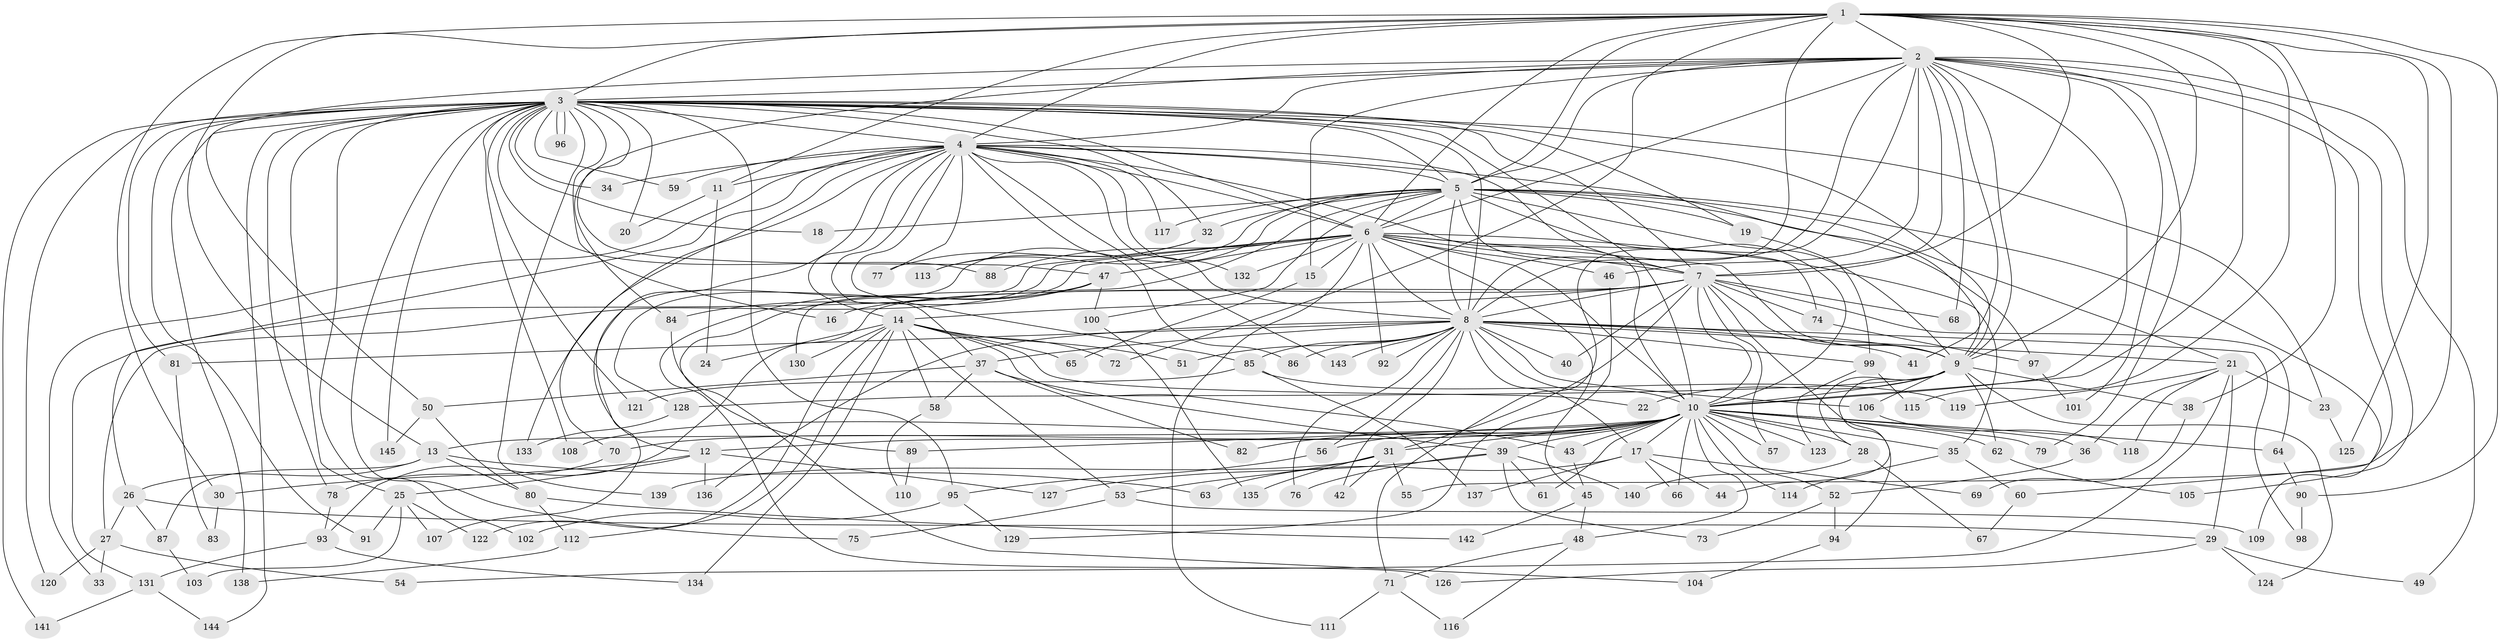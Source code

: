 // Generated by graph-tools (version 1.1) at 2025/49/03/09/25 03:49:32]
// undirected, 145 vertices, 315 edges
graph export_dot {
graph [start="1"]
  node [color=gray90,style=filled];
  1;
  2;
  3;
  4;
  5;
  6;
  7;
  8;
  9;
  10;
  11;
  12;
  13;
  14;
  15;
  16;
  17;
  18;
  19;
  20;
  21;
  22;
  23;
  24;
  25;
  26;
  27;
  28;
  29;
  30;
  31;
  32;
  33;
  34;
  35;
  36;
  37;
  38;
  39;
  40;
  41;
  42;
  43;
  44;
  45;
  46;
  47;
  48;
  49;
  50;
  51;
  52;
  53;
  54;
  55;
  56;
  57;
  58;
  59;
  60;
  61;
  62;
  63;
  64;
  65;
  66;
  67;
  68;
  69;
  70;
  71;
  72;
  73;
  74;
  75;
  76;
  77;
  78;
  79;
  80;
  81;
  82;
  83;
  84;
  85;
  86;
  87;
  88;
  89;
  90;
  91;
  92;
  93;
  94;
  95;
  96;
  97;
  98;
  99;
  100;
  101;
  102;
  103;
  104;
  105;
  106;
  107;
  108;
  109;
  110;
  111;
  112;
  113;
  114;
  115;
  116;
  117;
  118;
  119;
  120;
  121;
  122;
  123;
  124;
  125;
  126;
  127;
  128;
  129;
  130;
  131;
  132;
  133;
  134;
  135;
  136;
  137;
  138;
  139;
  140;
  141;
  142;
  143;
  144;
  145;
  1 -- 2;
  1 -- 3;
  1 -- 4;
  1 -- 5;
  1 -- 6;
  1 -- 7;
  1 -- 8;
  1 -- 9;
  1 -- 10;
  1 -- 11;
  1 -- 13;
  1 -- 30;
  1 -- 38;
  1 -- 55;
  1 -- 72;
  1 -- 90;
  1 -- 115;
  1 -- 125;
  2 -- 3;
  2 -- 4;
  2 -- 5;
  2 -- 6;
  2 -- 7;
  2 -- 8;
  2 -- 9;
  2 -- 10;
  2 -- 15;
  2 -- 41;
  2 -- 46;
  2 -- 49;
  2 -- 50;
  2 -- 60;
  2 -- 68;
  2 -- 71;
  2 -- 79;
  2 -- 84;
  2 -- 101;
  2 -- 105;
  3 -- 4;
  3 -- 5;
  3 -- 6;
  3 -- 7;
  3 -- 8;
  3 -- 9;
  3 -- 10;
  3 -- 16;
  3 -- 18;
  3 -- 19;
  3 -- 20;
  3 -- 23;
  3 -- 25;
  3 -- 32;
  3 -- 34;
  3 -- 47;
  3 -- 59;
  3 -- 75;
  3 -- 78;
  3 -- 81;
  3 -- 88;
  3 -- 91;
  3 -- 95;
  3 -- 96;
  3 -- 96;
  3 -- 102;
  3 -- 108;
  3 -- 120;
  3 -- 121;
  3 -- 138;
  3 -- 139;
  3 -- 141;
  3 -- 144;
  3 -- 145;
  4 -- 5;
  4 -- 6;
  4 -- 7;
  4 -- 8;
  4 -- 9;
  4 -- 10;
  4 -- 11;
  4 -- 12;
  4 -- 14;
  4 -- 26;
  4 -- 33;
  4 -- 34;
  4 -- 37;
  4 -- 59;
  4 -- 70;
  4 -- 77;
  4 -- 85;
  4 -- 86;
  4 -- 117;
  4 -- 132;
  4 -- 133;
  4 -- 143;
  5 -- 6;
  5 -- 7;
  5 -- 8;
  5 -- 9;
  5 -- 10;
  5 -- 18;
  5 -- 19;
  5 -- 21;
  5 -- 32;
  5 -- 97;
  5 -- 100;
  5 -- 107;
  5 -- 109;
  5 -- 113;
  5 -- 117;
  5 -- 130;
  6 -- 7;
  6 -- 8;
  6 -- 9;
  6 -- 10;
  6 -- 15;
  6 -- 27;
  6 -- 35;
  6 -- 45;
  6 -- 46;
  6 -- 47;
  6 -- 74;
  6 -- 88;
  6 -- 92;
  6 -- 111;
  6 -- 128;
  6 -- 131;
  6 -- 132;
  7 -- 8;
  7 -- 9;
  7 -- 10;
  7 -- 14;
  7 -- 16;
  7 -- 31;
  7 -- 40;
  7 -- 57;
  7 -- 64;
  7 -- 68;
  7 -- 74;
  7 -- 93;
  7 -- 94;
  8 -- 9;
  8 -- 10;
  8 -- 17;
  8 -- 21;
  8 -- 37;
  8 -- 40;
  8 -- 41;
  8 -- 42;
  8 -- 51;
  8 -- 56;
  8 -- 76;
  8 -- 81;
  8 -- 85;
  8 -- 86;
  8 -- 92;
  8 -- 98;
  8 -- 99;
  8 -- 106;
  8 -- 136;
  8 -- 143;
  9 -- 10;
  9 -- 22;
  9 -- 28;
  9 -- 38;
  9 -- 44;
  9 -- 62;
  9 -- 106;
  9 -- 124;
  9 -- 128;
  10 -- 12;
  10 -- 13;
  10 -- 17;
  10 -- 28;
  10 -- 31;
  10 -- 35;
  10 -- 36;
  10 -- 39;
  10 -- 43;
  10 -- 48;
  10 -- 52;
  10 -- 56;
  10 -- 57;
  10 -- 61;
  10 -- 62;
  10 -- 64;
  10 -- 66;
  10 -- 70;
  10 -- 79;
  10 -- 82;
  10 -- 89;
  10 -- 108;
  10 -- 114;
  10 -- 123;
  11 -- 20;
  11 -- 24;
  12 -- 25;
  12 -- 30;
  12 -- 127;
  12 -- 136;
  13 -- 26;
  13 -- 63;
  13 -- 80;
  13 -- 87;
  14 -- 22;
  14 -- 24;
  14 -- 43;
  14 -- 51;
  14 -- 53;
  14 -- 58;
  14 -- 65;
  14 -- 72;
  14 -- 112;
  14 -- 122;
  14 -- 130;
  14 -- 134;
  15 -- 65;
  17 -- 44;
  17 -- 63;
  17 -- 66;
  17 -- 69;
  17 -- 137;
  19 -- 99;
  21 -- 23;
  21 -- 29;
  21 -- 36;
  21 -- 54;
  21 -- 118;
  21 -- 119;
  23 -- 125;
  25 -- 91;
  25 -- 103;
  25 -- 107;
  25 -- 122;
  26 -- 27;
  26 -- 29;
  26 -- 87;
  27 -- 33;
  27 -- 54;
  27 -- 120;
  28 -- 67;
  28 -- 140;
  29 -- 49;
  29 -- 124;
  29 -- 126;
  30 -- 83;
  31 -- 42;
  31 -- 53;
  31 -- 55;
  31 -- 135;
  31 -- 139;
  32 -- 77;
  32 -- 113;
  35 -- 60;
  35 -- 114;
  36 -- 52;
  37 -- 39;
  37 -- 50;
  37 -- 58;
  37 -- 82;
  38 -- 69;
  39 -- 61;
  39 -- 73;
  39 -- 76;
  39 -- 127;
  39 -- 140;
  43 -- 45;
  45 -- 48;
  45 -- 142;
  46 -- 129;
  47 -- 84;
  47 -- 100;
  47 -- 104;
  47 -- 126;
  48 -- 71;
  48 -- 116;
  50 -- 80;
  50 -- 145;
  52 -- 73;
  52 -- 94;
  53 -- 75;
  53 -- 109;
  56 -- 95;
  58 -- 110;
  60 -- 67;
  62 -- 105;
  64 -- 90;
  70 -- 78;
  71 -- 111;
  71 -- 116;
  74 -- 97;
  78 -- 93;
  80 -- 112;
  80 -- 142;
  81 -- 83;
  84 -- 89;
  85 -- 119;
  85 -- 121;
  85 -- 137;
  87 -- 103;
  89 -- 110;
  90 -- 98;
  93 -- 131;
  93 -- 134;
  94 -- 104;
  95 -- 102;
  95 -- 129;
  97 -- 101;
  99 -- 115;
  99 -- 123;
  100 -- 135;
  106 -- 118;
  112 -- 138;
  128 -- 133;
  131 -- 141;
  131 -- 144;
}
